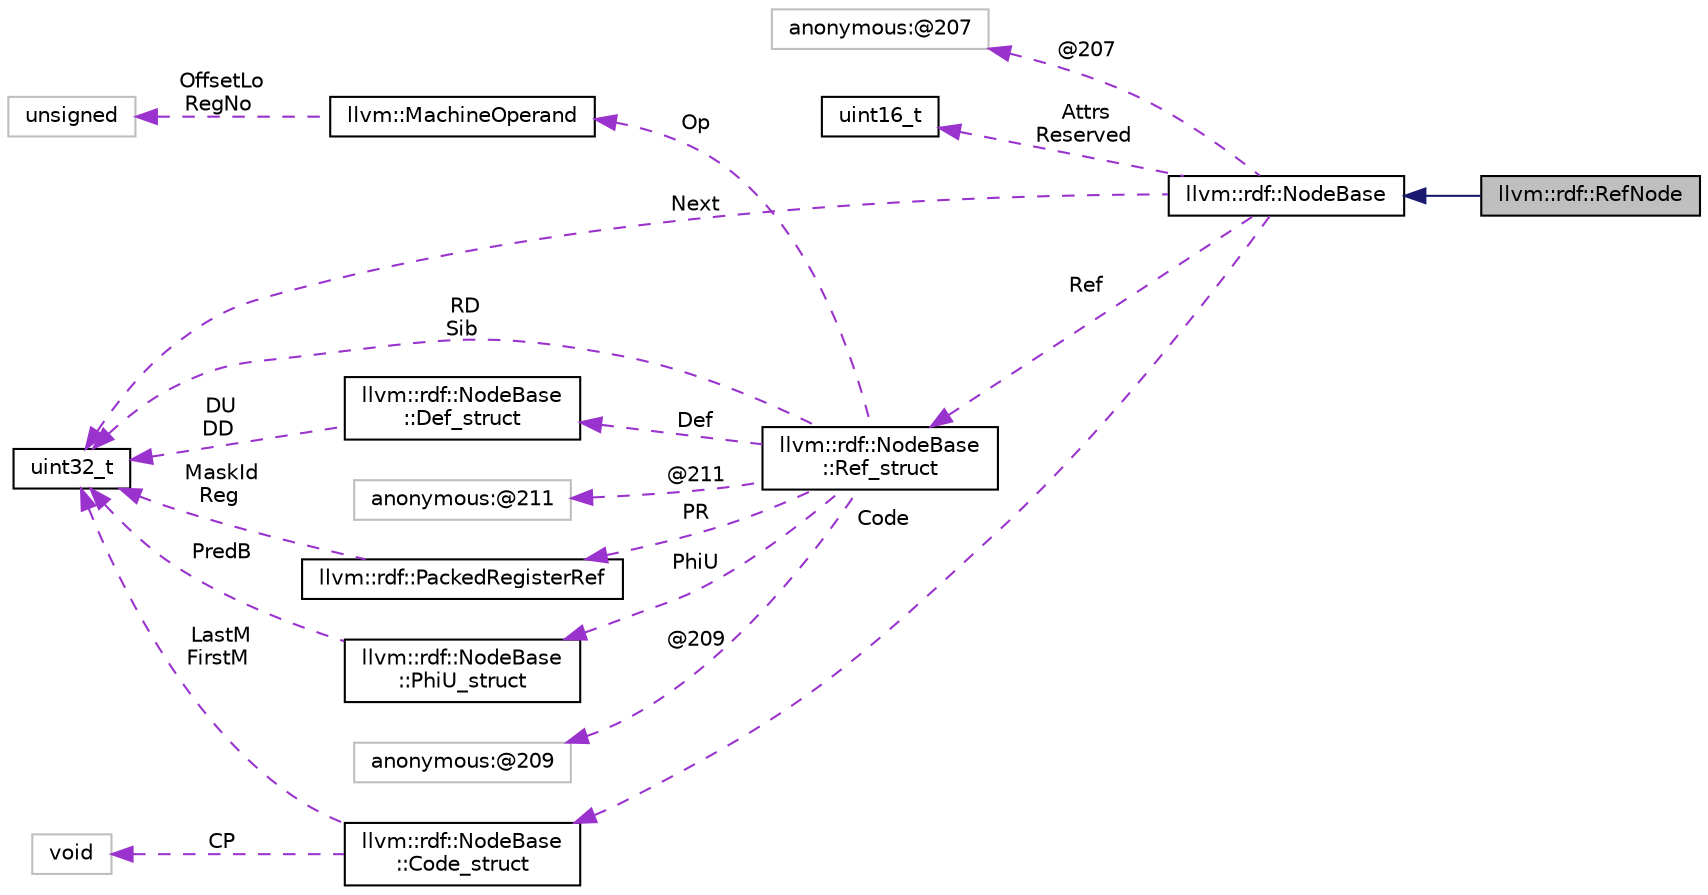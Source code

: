digraph "llvm::rdf::RefNode"
{
 // LATEX_PDF_SIZE
  bgcolor="transparent";
  edge [fontname="Helvetica",fontsize="10",labelfontname="Helvetica",labelfontsize="10"];
  node [fontname="Helvetica",fontsize="10",shape=record];
  rankdir="LR";
  Node1 [label="llvm::rdf::RefNode",height=0.2,width=0.4,color="black", fillcolor="grey75", style="filled", fontcolor="black",tooltip=" "];
  Node2 -> Node1 [dir="back",color="midnightblue",fontsize="10",style="solid",fontname="Helvetica"];
  Node2 [label="llvm::rdf::NodeBase",height=0.2,width=0.4,color="black",URL="$structllvm_1_1rdf_1_1NodeBase.html",tooltip=" "];
  Node3 -> Node2 [dir="back",color="darkorchid3",fontsize="10",style="dashed",label=" @207" ,fontname="Helvetica"];
  Node3 [label="anonymous:@207",height=0.2,width=0.4,color="grey75",tooltip=" "];
  Node4 -> Node2 [dir="back",color="darkorchid3",fontsize="10",style="dashed",label=" Attrs\nReserved" ,fontname="Helvetica"];
  Node4 [label="uint16_t",height=0.2,width=0.4,color="black",URL="$classuint16__t.html",tooltip=" "];
  Node5 -> Node2 [dir="back",color="darkorchid3",fontsize="10",style="dashed",label=" Ref" ,fontname="Helvetica"];
  Node5 [label="llvm::rdf::NodeBase\l::Ref_struct",height=0.2,width=0.4,color="black",URL="$structllvm_1_1rdf_1_1NodeBase_1_1Ref__struct.html",tooltip=" "];
  Node6 -> Node5 [dir="back",color="darkorchid3",fontsize="10",style="dashed",label=" Def" ,fontname="Helvetica"];
  Node6 [label="llvm::rdf::NodeBase\l::Def_struct",height=0.2,width=0.4,color="black",URL="$structllvm_1_1rdf_1_1NodeBase_1_1Def__struct.html",tooltip=" "];
  Node7 -> Node6 [dir="back",color="darkorchid3",fontsize="10",style="dashed",label=" DU\nDD" ,fontname="Helvetica"];
  Node7 [label="uint32_t",height=0.2,width=0.4,color="black",URL="$classuint32__t.html",tooltip=" "];
  Node8 -> Node5 [dir="back",color="darkorchid3",fontsize="10",style="dashed",label=" @209" ,fontname="Helvetica"];
  Node8 [label="anonymous:@209",height=0.2,width=0.4,color="grey75",tooltip=" "];
  Node9 -> Node5 [dir="back",color="darkorchid3",fontsize="10",style="dashed",label=" PhiU" ,fontname="Helvetica"];
  Node9 [label="llvm::rdf::NodeBase\l::PhiU_struct",height=0.2,width=0.4,color="black",URL="$structllvm_1_1rdf_1_1NodeBase_1_1PhiU__struct.html",tooltip=" "];
  Node7 -> Node9 [dir="back",color="darkorchid3",fontsize="10",style="dashed",label=" PredB" ,fontname="Helvetica"];
  Node10 -> Node5 [dir="back",color="darkorchid3",fontsize="10",style="dashed",label=" Op" ,fontname="Helvetica"];
  Node10 [label="llvm::MachineOperand",height=0.2,width=0.4,color="black",URL="$classllvm_1_1MachineOperand.html",tooltip="MachineOperand class - Representation of each machine instruction operand."];
  Node11 -> Node10 [dir="back",color="darkorchid3",fontsize="10",style="dashed",label=" OffsetLo\nRegNo" ,fontname="Helvetica"];
  Node11 [label="unsigned",height=0.2,width=0.4,color="grey75",tooltip=" "];
  Node7 -> Node5 [dir="back",color="darkorchid3",fontsize="10",style="dashed",label=" RD\nSib" ,fontname="Helvetica"];
  Node12 -> Node5 [dir="back",color="darkorchid3",fontsize="10",style="dashed",label=" PR" ,fontname="Helvetica"];
  Node12 [label="llvm::rdf::PackedRegisterRef",height=0.2,width=0.4,color="black",URL="$structllvm_1_1rdf_1_1PackedRegisterRef.html",tooltip=" "];
  Node7 -> Node12 [dir="back",color="darkorchid3",fontsize="10",style="dashed",label=" MaskId\nReg" ,fontname="Helvetica"];
  Node13 -> Node5 [dir="back",color="darkorchid3",fontsize="10",style="dashed",label=" @211" ,fontname="Helvetica"];
  Node13 [label="anonymous:@211",height=0.2,width=0.4,color="grey75",tooltip=" "];
  Node14 -> Node2 [dir="back",color="darkorchid3",fontsize="10",style="dashed",label=" Code" ,fontname="Helvetica"];
  Node14 [label="llvm::rdf::NodeBase\l::Code_struct",height=0.2,width=0.4,color="black",URL="$structllvm_1_1rdf_1_1NodeBase_1_1Code__struct.html",tooltip=" "];
  Node15 -> Node14 [dir="back",color="darkorchid3",fontsize="10",style="dashed",label=" CP" ,fontname="Helvetica"];
  Node15 [label="void",height=0.2,width=0.4,color="grey75",tooltip=" "];
  Node7 -> Node14 [dir="back",color="darkorchid3",fontsize="10",style="dashed",label=" LastM\nFirstM" ,fontname="Helvetica"];
  Node7 -> Node2 [dir="back",color="darkorchid3",fontsize="10",style="dashed",label=" Next" ,fontname="Helvetica"];
}
